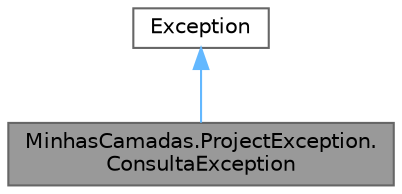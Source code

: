 digraph "MinhasCamadas.ProjectException.ConsultaException"
{
 // LATEX_PDF_SIZE
  bgcolor="transparent";
  edge [fontname=Helvetica,fontsize=10,labelfontname=Helvetica,labelfontsize=10];
  node [fontname=Helvetica,fontsize=10,shape=box,height=0.2,width=0.4];
  Node1 [id="Node000001",label="MinhasCamadas.ProjectException.\lConsultaException",height=0.2,width=0.4,color="gray40", fillcolor="grey60", style="filled", fontcolor="black",tooltip="Purpose: Created by: gonca Created on: 12/17/2024 4:41:35 PM."];
  Node2 -> Node1 [id="edge3_Node000001_Node000002",dir="back",color="steelblue1",style="solid",tooltip=" "];
  Node2 [id="Node000002",label="Exception",height=0.2,width=0.4,color="gray40", fillcolor="white", style="filled",tooltip=" "];
}
